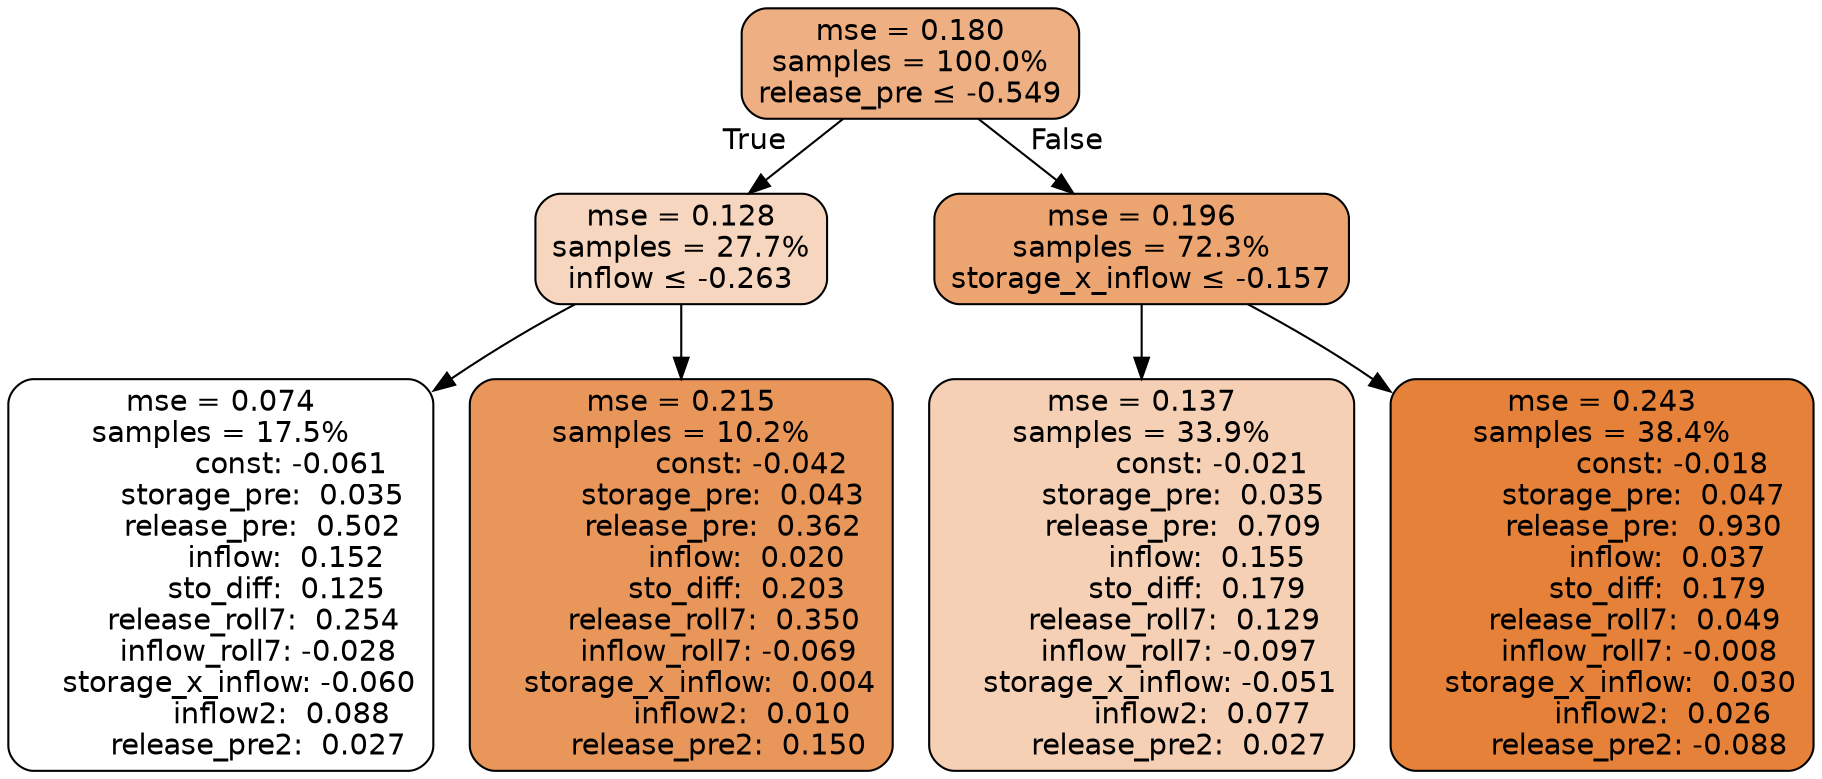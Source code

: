 digraph tree {
bgcolor="transparent"
node [shape=rectangle, style="filled, rounded", color="black", fontname=helvetica] ;
edge [fontname=helvetica] ;
	"0" [label="mse = 0.180
samples = 100.0%
release_pre &le; -0.549", fillcolor="#eeaf82"]
	"1" [label="mse = 0.128
samples = 27.7%
inflow &le; -0.263", fillcolor="#f6d6bf"]
	"2" [label="mse = 0.074
samples = 17.5%
               const: -0.061
         storage_pre:  0.035
         release_pre:  0.502
              inflow:  0.152
            sto_diff:  0.125
       release_roll7:  0.254
        inflow_roll7: -0.028
    storage_x_inflow: -0.060
             inflow2:  0.088
        release_pre2:  0.027", fillcolor="#ffffff"]
	"3" [label="mse = 0.215
samples = 10.2%
               const: -0.042
         storage_pre:  0.043
         release_pre:  0.362
              inflow:  0.020
            sto_diff:  0.203
       release_roll7:  0.350
        inflow_roll7: -0.069
    storage_x_inflow:  0.004
             inflow2:  0.010
        release_pre2:  0.150", fillcolor="#e9965a"]
	"4" [label="mse = 0.196
samples = 72.3%
storage_x_inflow &le; -0.157", fillcolor="#eca470"]
	"5" [label="mse = 0.137
samples = 33.9%
               const: -0.021
         storage_pre:  0.035
         release_pre:  0.709
              inflow:  0.155
            sto_diff:  0.179
       release_roll7:  0.129
        inflow_roll7: -0.097
    storage_x_inflow: -0.051
             inflow2:  0.077
        release_pre2:  0.027", fillcolor="#f5d0b5"]
	"6" [label="mse = 0.243
samples = 38.4%
               const: -0.018
         storage_pre:  0.047
         release_pre:  0.930
              inflow:  0.037
            sto_diff:  0.179
       release_roll7:  0.049
        inflow_roll7: -0.008
    storage_x_inflow:  0.030
             inflow2:  0.026
        release_pre2: -0.088", fillcolor="#e58139"]

	"0" -> "1" [labeldistance=2.5, labelangle=45, headlabel="True"]
	"1" -> "2"
	"1" -> "3"
	"0" -> "4" [labeldistance=2.5, labelangle=-45, headlabel="False"]
	"4" -> "5"
	"4" -> "6"
}
